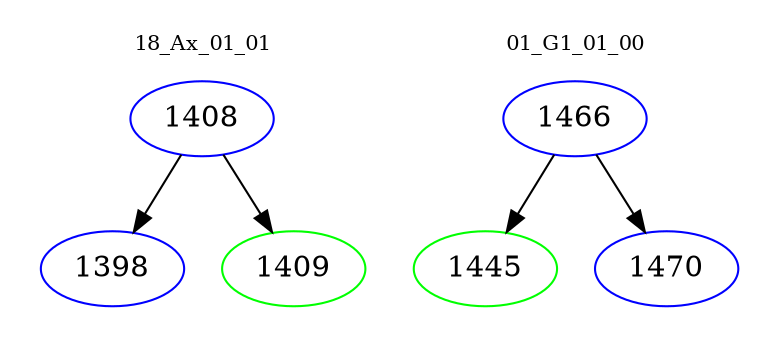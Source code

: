 digraph{
subgraph cluster_0 {
color = white
label = "18_Ax_01_01";
fontsize=10;
T0_1408 [label="1408", color="blue"]
T0_1408 -> T0_1398 [color="black"]
T0_1398 [label="1398", color="blue"]
T0_1408 -> T0_1409 [color="black"]
T0_1409 [label="1409", color="green"]
}
subgraph cluster_1 {
color = white
label = "01_G1_01_00";
fontsize=10;
T1_1466 [label="1466", color="blue"]
T1_1466 -> T1_1445 [color="black"]
T1_1445 [label="1445", color="green"]
T1_1466 -> T1_1470 [color="black"]
T1_1470 [label="1470", color="blue"]
}
}
